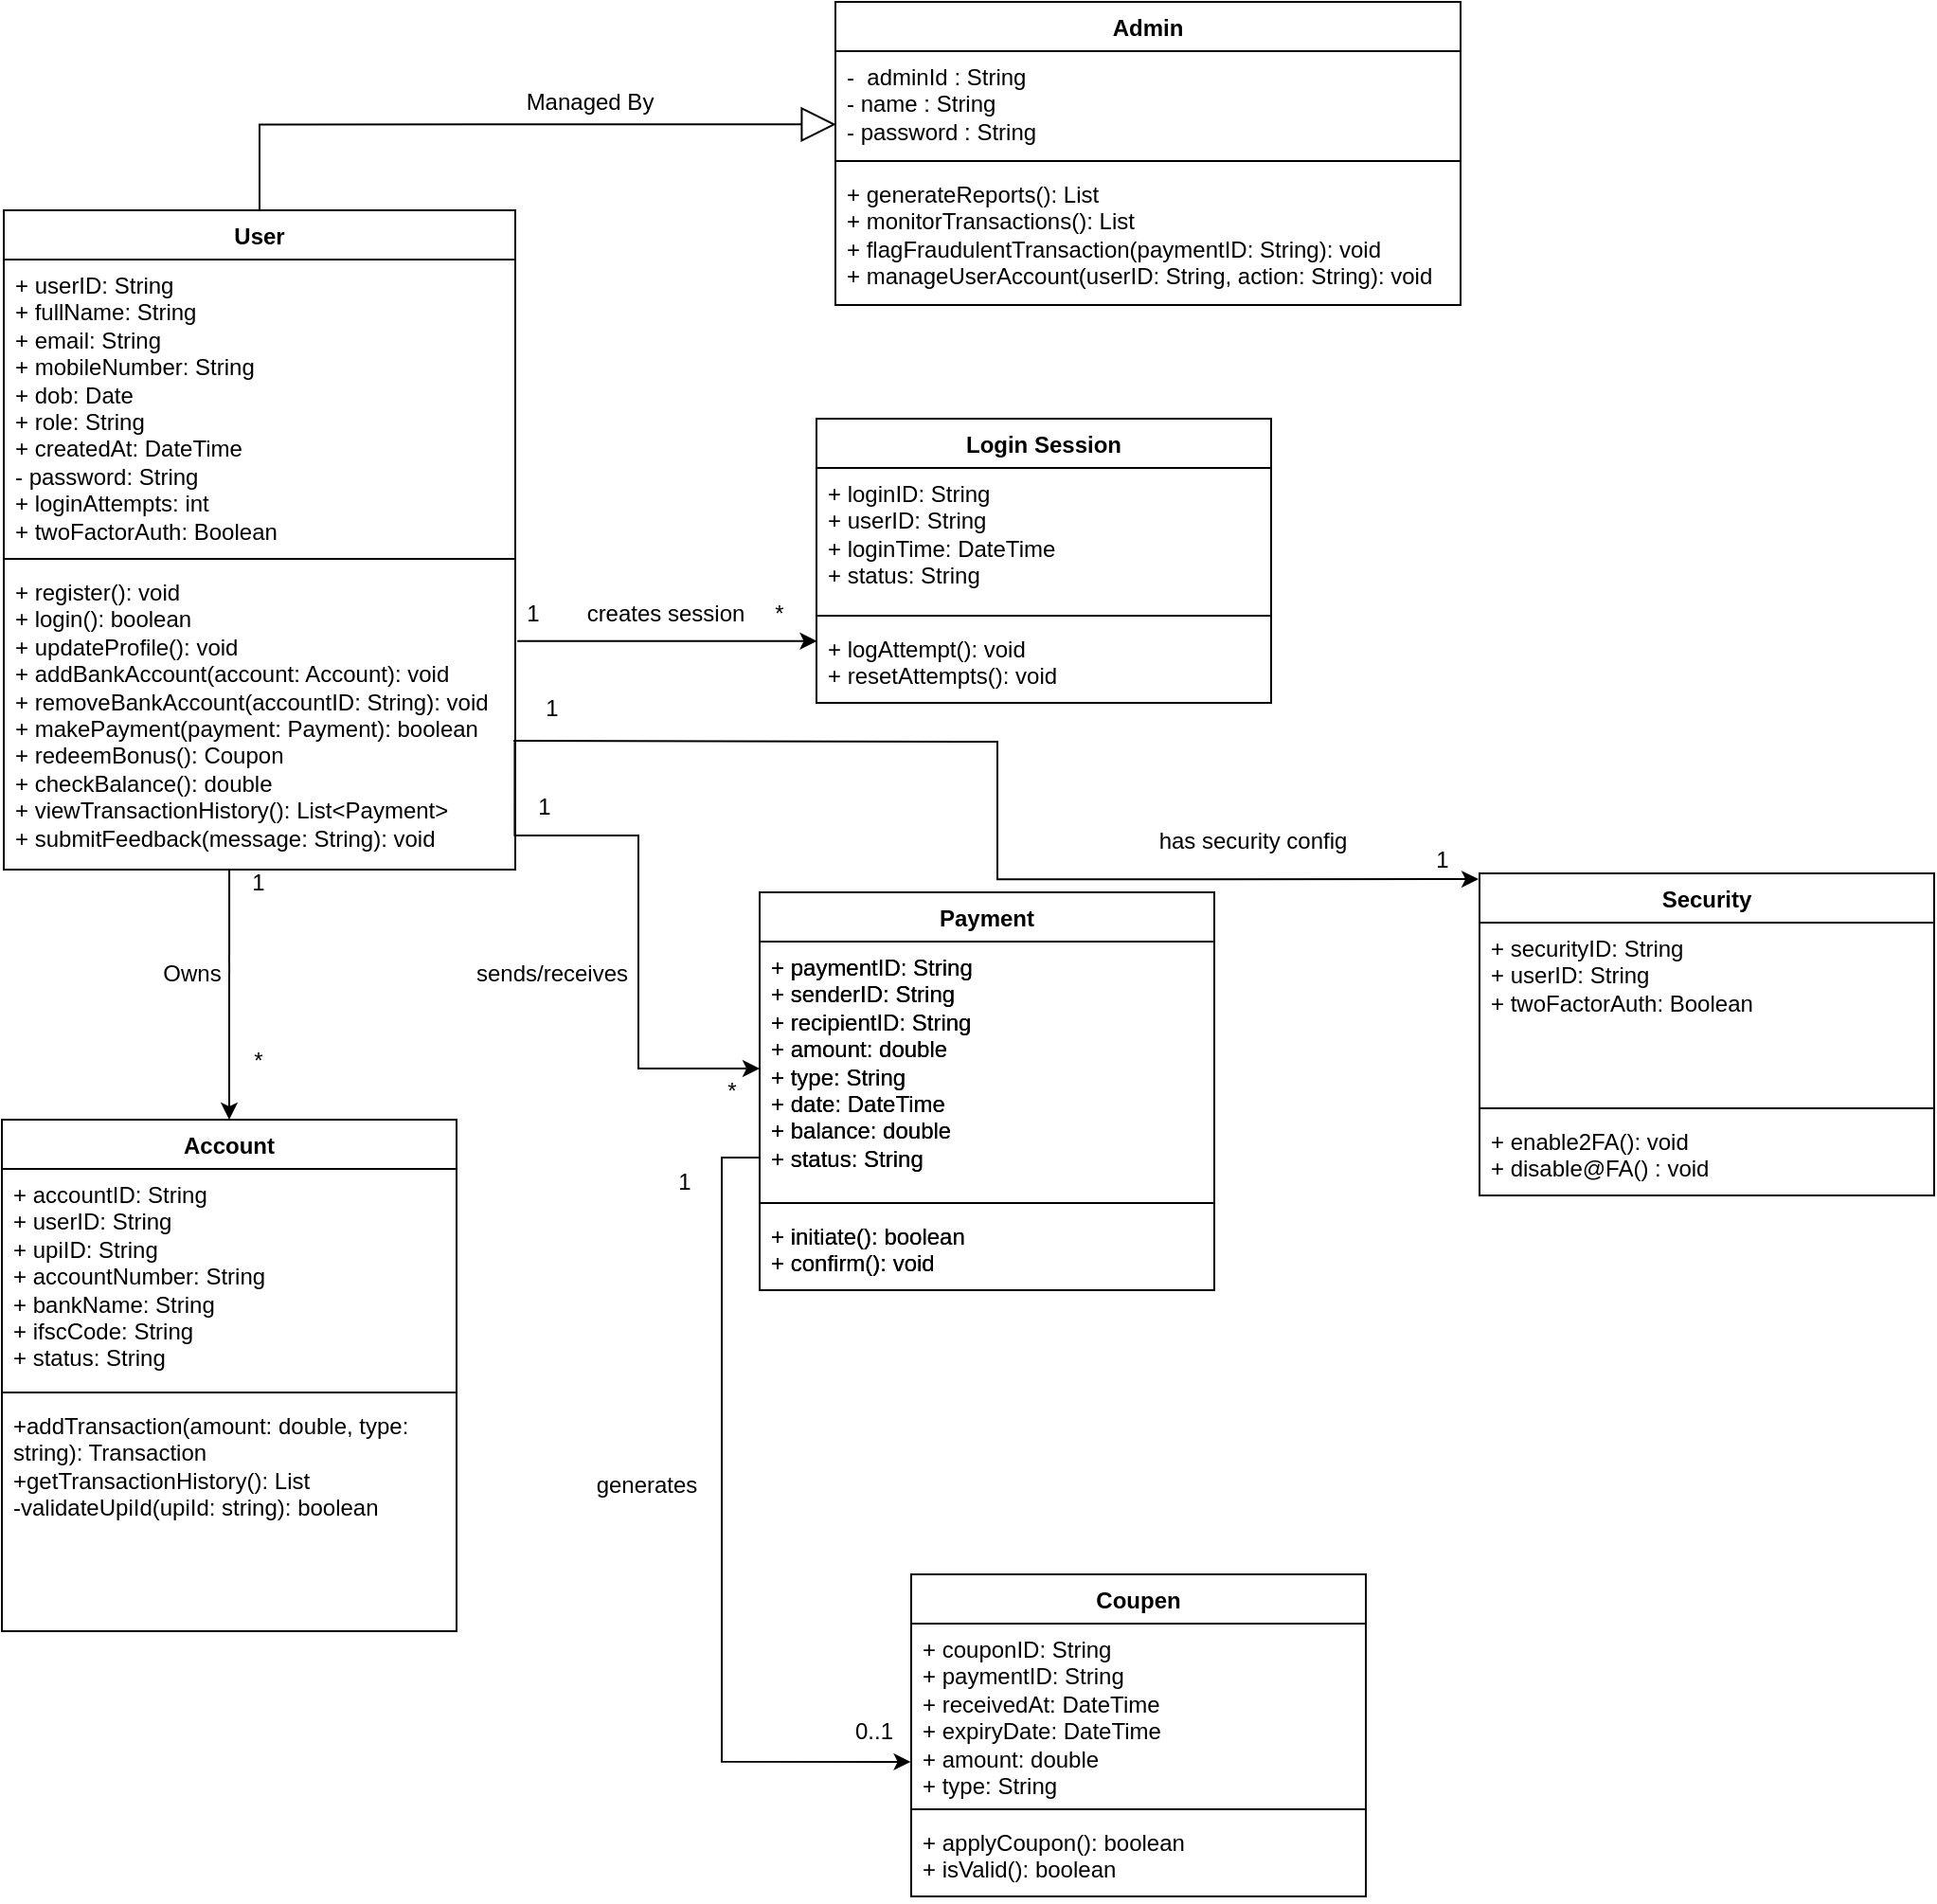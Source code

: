 <mxfile version="21.6.8" type="device">
  <diagram id="C5RBs43oDa-KdzZeNtuy" name="Page-1">
    <mxGraphModel dx="2607" dy="1582" grid="1" gridSize="10" guides="1" tooltips="1" connect="1" arrows="1" fold="1" page="1" pageScale="1" pageWidth="1100" pageHeight="1100" math="0" shadow="0">
      <root>
        <mxCell id="WIyWlLk6GJQsqaUBKTNV-0" />
        <mxCell id="WIyWlLk6GJQsqaUBKTNV-1" parent="WIyWlLk6GJQsqaUBKTNV-0" />
        <mxCell id="NRkzv49CywGWs2XmgbE3-0" value="User" style="swimlane;fontStyle=1;align=center;verticalAlign=top;childLayout=stackLayout;horizontal=1;startSize=26;horizontalStack=0;resizeParent=1;resizeParentMax=0;resizeLast=0;collapsible=1;marginBottom=0;whiteSpace=wrap;html=1;" parent="WIyWlLk6GJQsqaUBKTNV-1" vertex="1">
          <mxGeometry x="41" y="150" width="270" height="348" as="geometry" />
        </mxCell>
        <mxCell id="NRkzv49CywGWs2XmgbE3-1" value="&lt;div&gt;+ userID: String&amp;nbsp;&amp;nbsp;&lt;/div&gt;&lt;div&gt;+ fullName: String&amp;nbsp;&amp;nbsp;&lt;/div&gt;&lt;div&gt;+ email: String&amp;nbsp;&amp;nbsp;&lt;/div&gt;&lt;div&gt;+ mobileNumber: String&amp;nbsp;&amp;nbsp;&lt;/div&gt;&lt;div&gt;+ dob: Date&amp;nbsp;&amp;nbsp;&lt;/div&gt;&lt;div&gt;+ role: String&amp;nbsp;&amp;nbsp;&lt;/div&gt;&lt;div&gt;+ createdAt: DateTime&amp;nbsp;&amp;nbsp;&lt;/div&gt;&lt;div&gt;- password: String&amp;nbsp;&amp;nbsp;&lt;/div&gt;&lt;div&gt;+ loginAttempts: int&amp;nbsp;&amp;nbsp;&lt;/div&gt;&lt;div&gt;+ twoFactorAuth: Boolean&amp;nbsp;&amp;nbsp;&lt;/div&gt;" style="text;strokeColor=none;fillColor=none;align=left;verticalAlign=top;spacingLeft=4;spacingRight=4;overflow=hidden;rotatable=0;points=[[0,0.5],[1,0.5]];portConstraint=eastwest;whiteSpace=wrap;html=1;" parent="NRkzv49CywGWs2XmgbE3-0" vertex="1">
          <mxGeometry y="26" width="270" height="154" as="geometry" />
        </mxCell>
        <mxCell id="NRkzv49CywGWs2XmgbE3-2" value="" style="line;strokeWidth=1;fillColor=none;align=left;verticalAlign=middle;spacingTop=-1;spacingLeft=3;spacingRight=3;rotatable=0;labelPosition=right;points=[];portConstraint=eastwest;strokeColor=inherit;" parent="NRkzv49CywGWs2XmgbE3-0" vertex="1">
          <mxGeometry y="180" width="270" height="8" as="geometry" />
        </mxCell>
        <mxCell id="NRkzv49CywGWs2XmgbE3-3" value="&lt;div&gt;+ register(): void&amp;nbsp;&amp;nbsp;&lt;/div&gt;&lt;div&gt;+ login(): boolean&amp;nbsp;&amp;nbsp;&lt;/div&gt;&lt;div&gt;+ updateProfile(): void&amp;nbsp;&amp;nbsp;&lt;/div&gt;&lt;div&gt;+ addBankAccount(account: Account): void&amp;nbsp;&amp;nbsp;&lt;/div&gt;&lt;div&gt;+ removeBankAccount(accountID: String): void&amp;nbsp;&amp;nbsp;&lt;/div&gt;&lt;div&gt;+ makePayment(payment: Payment): boolean&amp;nbsp;&amp;nbsp;&lt;/div&gt;&lt;div&gt;+ redeemBonus(): Coupon&amp;nbsp;&amp;nbsp;&lt;/div&gt;&lt;div&gt;+ checkBalance(): double&amp;nbsp;&amp;nbsp;&lt;/div&gt;&lt;div&gt;+ viewTransactionHistory(): List&amp;lt;Payment&amp;gt;&amp;nbsp;&amp;nbsp;&lt;/div&gt;&lt;div&gt;+ submitFeedback(message: String): void&amp;nbsp;&amp;nbsp;&lt;/div&gt;" style="text;strokeColor=none;fillColor=none;align=left;verticalAlign=top;spacingLeft=4;spacingRight=4;overflow=hidden;rotatable=0;points=[[0,0.5],[1,0.5]];portConstraint=eastwest;whiteSpace=wrap;html=1;" parent="NRkzv49CywGWs2XmgbE3-0" vertex="1">
          <mxGeometry y="188" width="270" height="160" as="geometry" />
        </mxCell>
        <mxCell id="NRkzv49CywGWs2XmgbE3-11" value="Admin" style="swimlane;fontStyle=1;align=center;verticalAlign=top;childLayout=stackLayout;horizontal=1;startSize=26;horizontalStack=0;resizeParent=1;resizeParentMax=0;resizeLast=0;collapsible=1;marginBottom=0;whiteSpace=wrap;html=1;" parent="WIyWlLk6GJQsqaUBKTNV-1" vertex="1">
          <mxGeometry x="480" y="40" width="330" height="160" as="geometry">
            <mxRectangle x="480" y="120" width="70" height="30" as="alternateBounds" />
          </mxGeometry>
        </mxCell>
        <mxCell id="NRkzv49CywGWs2XmgbE3-12" value="&lt;div&gt;-&amp;nbsp; adminId : String&lt;/div&gt;&lt;div&gt;- name : String&lt;/div&gt;&lt;div&gt;- password : String&lt;/div&gt;&lt;div&gt;&lt;br&gt;&lt;br&gt;&lt;/div&gt;" style="text;strokeColor=none;fillColor=none;align=left;verticalAlign=top;spacingLeft=4;spacingRight=4;overflow=hidden;rotatable=0;points=[[0,0.5],[1,0.5]];portConstraint=eastwest;whiteSpace=wrap;html=1;" parent="NRkzv49CywGWs2XmgbE3-11" vertex="1">
          <mxGeometry y="26" width="330" height="54" as="geometry" />
        </mxCell>
        <mxCell id="NRkzv49CywGWs2XmgbE3-13" value="" style="line;strokeWidth=1;fillColor=none;align=left;verticalAlign=middle;spacingTop=-1;spacingLeft=3;spacingRight=3;rotatable=0;labelPosition=right;points=[];portConstraint=eastwest;strokeColor=inherit;" parent="NRkzv49CywGWs2XmgbE3-11" vertex="1">
          <mxGeometry y="80" width="330" height="8" as="geometry" />
        </mxCell>
        <mxCell id="NRkzv49CywGWs2XmgbE3-14" value="+ generateReports(): List&lt;Report&gt;  &#xa;+ monitorTransactions(): List&lt;Payment&gt;  &#xa;+ flagFraudulentTransaction(paymentID: String): void  &#xa;+ manageUserAccount(userID: String, action: String): void" style="text;strokeColor=none;fillColor=none;align=left;verticalAlign=top;spacingLeft=4;spacingRight=4;overflow=hidden;rotatable=0;points=[[0,0.5],[1,0.5]];portConstraint=eastwest;whiteSpace=wrap;html=1;" parent="NRkzv49CywGWs2XmgbE3-11" vertex="1">
          <mxGeometry y="88" width="330" height="72" as="geometry" />
        </mxCell>
        <mxCell id="NRkzv49CywGWs2XmgbE3-15" value="Account" style="swimlane;fontStyle=1;align=center;verticalAlign=top;childLayout=stackLayout;horizontal=1;startSize=26;horizontalStack=0;resizeParent=1;resizeParentMax=0;resizeLast=0;collapsible=1;marginBottom=0;whiteSpace=wrap;html=1;" parent="WIyWlLk6GJQsqaUBKTNV-1" vertex="1">
          <mxGeometry x="40" y="630" width="240" height="270" as="geometry" />
        </mxCell>
        <mxCell id="NRkzv49CywGWs2XmgbE3-16" value="+ accountID: String  &#xa;+ userID: String  &#xa;+ upiID: String  &#xa;+ accountNumber: String  &#xa;+ bankName: String  &#xa;+ ifscCode: String  &#xa;+ status: String" style="text;strokeColor=none;fillColor=none;align=left;verticalAlign=top;spacingLeft=4;spacingRight=4;overflow=hidden;rotatable=0;points=[[0,0.5],[1,0.5]];portConstraint=eastwest;whiteSpace=wrap;html=1;" parent="NRkzv49CywGWs2XmgbE3-15" vertex="1">
          <mxGeometry y="26" width="240" height="114" as="geometry" />
        </mxCell>
        <mxCell id="NRkzv49CywGWs2XmgbE3-17" value="" style="line;strokeWidth=1;fillColor=none;align=left;verticalAlign=middle;spacingTop=-1;spacingLeft=3;spacingRight=3;rotatable=0;labelPosition=right;points=[];portConstraint=eastwest;strokeColor=inherit;" parent="NRkzv49CywGWs2XmgbE3-15" vertex="1">
          <mxGeometry y="140" width="240" height="8" as="geometry" />
        </mxCell>
        <mxCell id="NRkzv49CywGWs2XmgbE3-18" value="+addTransaction(amount: double, type: string): Transaction&lt;br&gt;+getTransactionHistory(): List&lt;br&gt;-validateUpiId(upiId: string): boolean" style="text;strokeColor=none;fillColor=none;align=left;verticalAlign=top;spacingLeft=4;spacingRight=4;overflow=hidden;rotatable=0;points=[[0,0.5],[1,0.5]];portConstraint=eastwest;whiteSpace=wrap;html=1;" parent="NRkzv49CywGWs2XmgbE3-15" vertex="1">
          <mxGeometry y="148" width="240" height="122" as="geometry" />
        </mxCell>
        <mxCell id="NRkzv49CywGWs2XmgbE3-19" value="Transacttion" style="swimlane;fontStyle=1;align=center;verticalAlign=top;childLayout=stackLayout;horizontal=1;startSize=26;horizontalStack=0;resizeParent=1;resizeParentMax=0;resizeLast=0;collapsible=1;marginBottom=0;whiteSpace=wrap;html=1;" parent="WIyWlLk6GJQsqaUBKTNV-1" vertex="1">
          <mxGeometry x="440" y="510" width="240" height="210" as="geometry" />
        </mxCell>
        <mxCell id="NRkzv49CywGWs2XmgbE3-20" value="+ paymentID: String&amp;nbsp;&amp;nbsp;&lt;br&gt;+ senderID: String&amp;nbsp;&amp;nbsp;&lt;br&gt;+ recipientID: String&amp;nbsp;&amp;nbsp;&lt;br&gt;+ amount: double&amp;nbsp;&amp;nbsp;&lt;br&gt;+ type: String&amp;nbsp; &amp;nbsp; &amp;nbsp; &amp;nbsp;&lt;br&gt;+ date: DateTime&amp;nbsp;&amp;nbsp;&lt;br&gt;+ balance: double&amp;nbsp;&amp;nbsp;&lt;br&gt;+ status: String" style="text;strokeColor=none;fillColor=none;align=left;verticalAlign=top;spacingLeft=4;spacingRight=4;overflow=hidden;rotatable=0;points=[[0,0.5],[1,0.5]];portConstraint=eastwest;whiteSpace=wrap;html=1;" parent="NRkzv49CywGWs2XmgbE3-19" vertex="1">
          <mxGeometry y="26" width="240" height="134" as="geometry" />
        </mxCell>
        <mxCell id="NRkzv49CywGWs2XmgbE3-21" value="" style="line;strokeWidth=1;fillColor=none;align=left;verticalAlign=middle;spacingTop=-1;spacingLeft=3;spacingRight=3;rotatable=0;labelPosition=right;points=[];portConstraint=eastwest;strokeColor=inherit;" parent="NRkzv49CywGWs2XmgbE3-19" vertex="1">
          <mxGeometry y="160" width="240" height="8" as="geometry" />
        </mxCell>
        <mxCell id="NRkzv49CywGWs2XmgbE3-22" value="+ initiate(): boolean  &#xa;+ confirm(): void" style="text;strokeColor=none;fillColor=none;align=left;verticalAlign=top;spacingLeft=4;spacingRight=4;overflow=hidden;rotatable=0;points=[[0,0.5],[1,0.5]];portConstraint=eastwest;whiteSpace=wrap;html=1;" parent="NRkzv49CywGWs2XmgbE3-19" vertex="1">
          <mxGeometry y="168" width="240" height="42" as="geometry" />
        </mxCell>
        <mxCell id="rZOJC6BMClF6EvqpuoxB-2" value="Coupen" style="swimlane;fontStyle=1;align=center;verticalAlign=top;childLayout=stackLayout;horizontal=1;startSize=26;horizontalStack=0;resizeParent=1;resizeParentMax=0;resizeLast=0;collapsible=1;marginBottom=0;whiteSpace=wrap;html=1;" vertex="1" parent="WIyWlLk6GJQsqaUBKTNV-1">
          <mxGeometry x="520" y="870" width="240" height="170" as="geometry" />
        </mxCell>
        <mxCell id="rZOJC6BMClF6EvqpuoxB-3" value="+ couponID: String  &#xa;+ paymentID: String  &#xa;+ receivedAt: DateTime  &#xa;+ expiryDate: DateTime  &#xa;+ amount: double  &#xa;+ type: String" style="text;strokeColor=none;fillColor=none;align=left;verticalAlign=top;spacingLeft=4;spacingRight=4;overflow=hidden;rotatable=0;points=[[0,0.5],[1,0.5]];portConstraint=eastwest;whiteSpace=wrap;html=1;" vertex="1" parent="rZOJC6BMClF6EvqpuoxB-2">
          <mxGeometry y="26" width="240" height="94" as="geometry" />
        </mxCell>
        <mxCell id="rZOJC6BMClF6EvqpuoxB-4" value="" style="line;strokeWidth=1;fillColor=none;align=left;verticalAlign=middle;spacingTop=-1;spacingLeft=3;spacingRight=3;rotatable=0;labelPosition=right;points=[];portConstraint=eastwest;strokeColor=inherit;" vertex="1" parent="rZOJC6BMClF6EvqpuoxB-2">
          <mxGeometry y="120" width="240" height="8" as="geometry" />
        </mxCell>
        <mxCell id="rZOJC6BMClF6EvqpuoxB-5" value="+ applyCoupon(): boolean  &#xa;+ isValid(): boolean" style="text;strokeColor=none;fillColor=none;align=left;verticalAlign=top;spacingLeft=4;spacingRight=4;overflow=hidden;rotatable=0;points=[[0,0.5],[1,0.5]];portConstraint=eastwest;whiteSpace=wrap;html=1;" vertex="1" parent="rZOJC6BMClF6EvqpuoxB-2">
          <mxGeometry y="128" width="240" height="42" as="geometry" />
        </mxCell>
        <mxCell id="rZOJC6BMClF6EvqpuoxB-6" value="Payment" style="swimlane;fontStyle=1;align=center;verticalAlign=top;childLayout=stackLayout;horizontal=1;startSize=26;horizontalStack=0;resizeParent=1;resizeParentMax=0;resizeLast=0;collapsible=1;marginBottom=0;whiteSpace=wrap;html=1;" vertex="1" parent="WIyWlLk6GJQsqaUBKTNV-1">
          <mxGeometry x="440" y="510" width="240" height="210" as="geometry" />
        </mxCell>
        <mxCell id="rZOJC6BMClF6EvqpuoxB-7" value="+ paymentID: String&amp;nbsp;&amp;nbsp;&lt;br&gt;+ senderID: String&amp;nbsp;&amp;nbsp;&lt;br&gt;+ recipientID: String&amp;nbsp;&amp;nbsp;&lt;br&gt;+ amount: double&amp;nbsp;&amp;nbsp;&lt;br&gt;+ type: String&amp;nbsp; &amp;nbsp; &amp;nbsp; &amp;nbsp;&lt;br&gt;+ date: DateTime&amp;nbsp;&amp;nbsp;&lt;br&gt;+ balance: double&amp;nbsp;&amp;nbsp;&lt;br&gt;+ status: String" style="text;strokeColor=none;fillColor=none;align=left;verticalAlign=top;spacingLeft=4;spacingRight=4;overflow=hidden;rotatable=0;points=[[0,0.5],[1,0.5]];portConstraint=eastwest;whiteSpace=wrap;html=1;" vertex="1" parent="rZOJC6BMClF6EvqpuoxB-6">
          <mxGeometry y="26" width="240" height="134" as="geometry" />
        </mxCell>
        <mxCell id="rZOJC6BMClF6EvqpuoxB-8" value="" style="line;strokeWidth=1;fillColor=none;align=left;verticalAlign=middle;spacingTop=-1;spacingLeft=3;spacingRight=3;rotatable=0;labelPosition=right;points=[];portConstraint=eastwest;strokeColor=inherit;" vertex="1" parent="rZOJC6BMClF6EvqpuoxB-6">
          <mxGeometry y="160" width="240" height="8" as="geometry" />
        </mxCell>
        <mxCell id="rZOJC6BMClF6EvqpuoxB-9" value="+ initiate(): boolean  &#xa;+ confirm(): void" style="text;strokeColor=none;fillColor=none;align=left;verticalAlign=top;spacingLeft=4;spacingRight=4;overflow=hidden;rotatable=0;points=[[0,0.5],[1,0.5]];portConstraint=eastwest;whiteSpace=wrap;html=1;" vertex="1" parent="rZOJC6BMClF6EvqpuoxB-6">
          <mxGeometry y="168" width="240" height="42" as="geometry" />
        </mxCell>
        <mxCell id="rZOJC6BMClF6EvqpuoxB-10" value="Login Session" style="swimlane;fontStyle=1;align=center;verticalAlign=top;childLayout=stackLayout;horizontal=1;startSize=26;horizontalStack=0;resizeParent=1;resizeParentMax=0;resizeLast=0;collapsible=1;marginBottom=0;whiteSpace=wrap;html=1;" vertex="1" parent="WIyWlLk6GJQsqaUBKTNV-1">
          <mxGeometry x="470" y="260" width="240" height="150" as="geometry" />
        </mxCell>
        <mxCell id="rZOJC6BMClF6EvqpuoxB-11" value="&lt;div&gt;+ loginID: String&amp;nbsp;&amp;nbsp;&lt;/div&gt;&lt;div&gt;+ userID: String&amp;nbsp;&amp;nbsp;&lt;/div&gt;&lt;div&gt;+ loginTime: DateTime&amp;nbsp;&amp;nbsp;&lt;/div&gt;&lt;div&gt;+ status: String&amp;nbsp;&amp;nbsp;&lt;/div&gt;" style="text;strokeColor=none;fillColor=none;align=left;verticalAlign=top;spacingLeft=4;spacingRight=4;overflow=hidden;rotatable=0;points=[[0,0.5],[1,0.5]];portConstraint=eastwest;whiteSpace=wrap;html=1;" vertex="1" parent="rZOJC6BMClF6EvqpuoxB-10">
          <mxGeometry y="26" width="240" height="74" as="geometry" />
        </mxCell>
        <mxCell id="rZOJC6BMClF6EvqpuoxB-12" value="" style="line;strokeWidth=1;fillColor=none;align=left;verticalAlign=middle;spacingTop=-1;spacingLeft=3;spacingRight=3;rotatable=0;labelPosition=right;points=[];portConstraint=eastwest;strokeColor=inherit;" vertex="1" parent="rZOJC6BMClF6EvqpuoxB-10">
          <mxGeometry y="100" width="240" height="8" as="geometry" />
        </mxCell>
        <mxCell id="rZOJC6BMClF6EvqpuoxB-13" value="+ logAttempt(): void  &#xa;+ resetAttempts(): void" style="text;strokeColor=none;fillColor=none;align=left;verticalAlign=top;spacingLeft=4;spacingRight=4;overflow=hidden;rotatable=0;points=[[0,0.5],[1,0.5]];portConstraint=eastwest;whiteSpace=wrap;html=1;" vertex="1" parent="rZOJC6BMClF6EvqpuoxB-10">
          <mxGeometry y="108" width="240" height="42" as="geometry" />
        </mxCell>
        <mxCell id="rZOJC6BMClF6EvqpuoxB-14" value="Security" style="swimlane;fontStyle=1;align=center;verticalAlign=top;childLayout=stackLayout;horizontal=1;startSize=26;horizontalStack=0;resizeParent=1;resizeParentMax=0;resizeLast=0;collapsible=1;marginBottom=0;whiteSpace=wrap;html=1;" vertex="1" parent="WIyWlLk6GJQsqaUBKTNV-1">
          <mxGeometry x="820" y="500" width="240" height="170" as="geometry" />
        </mxCell>
        <mxCell id="rZOJC6BMClF6EvqpuoxB-15" value="+ securityID: String  &#xa;+ userID: String  &#xa;+ twoFactorAuth: Boolean" style="text;strokeColor=none;fillColor=none;align=left;verticalAlign=top;spacingLeft=4;spacingRight=4;overflow=hidden;rotatable=0;points=[[0,0.5],[1,0.5]];portConstraint=eastwest;whiteSpace=wrap;html=1;" vertex="1" parent="rZOJC6BMClF6EvqpuoxB-14">
          <mxGeometry y="26" width="240" height="94" as="geometry" />
        </mxCell>
        <mxCell id="rZOJC6BMClF6EvqpuoxB-16" value="" style="line;strokeWidth=1;fillColor=none;align=left;verticalAlign=middle;spacingTop=-1;spacingLeft=3;spacingRight=3;rotatable=0;labelPosition=right;points=[];portConstraint=eastwest;strokeColor=inherit;" vertex="1" parent="rZOJC6BMClF6EvqpuoxB-14">
          <mxGeometry y="120" width="240" height="8" as="geometry" />
        </mxCell>
        <mxCell id="rZOJC6BMClF6EvqpuoxB-17" value="+ enable2FA(): void&lt;br&gt;+ disable@FA() : void&amp;nbsp;" style="text;strokeColor=none;fillColor=none;align=left;verticalAlign=top;spacingLeft=4;spacingRight=4;overflow=hidden;rotatable=0;points=[[0,0.5],[1,0.5]];portConstraint=eastwest;whiteSpace=wrap;html=1;" vertex="1" parent="rZOJC6BMClF6EvqpuoxB-14">
          <mxGeometry y="128" width="240" height="42" as="geometry" />
        </mxCell>
        <mxCell id="rZOJC6BMClF6EvqpuoxB-18" value="" style="orthogonalLoop=1;jettySize=auto;html=1;rounded=0;entryX=0.5;entryY=0;entryDx=0;entryDy=0;exitX=0.001;exitY=0.276;exitDx=0;exitDy=0;exitPerimeter=0;" edge="1" parent="WIyWlLk6GJQsqaUBKTNV-1" source="rZOJC6BMClF6EvqpuoxB-19" target="NRkzv49CywGWs2XmgbE3-15">
          <mxGeometry width="80" relative="1" as="geometry">
            <mxPoint x="160" y="500" as="sourcePoint" />
            <mxPoint x="500" y="440" as="targetPoint" />
          </mxGeometry>
        </mxCell>
        <mxCell id="rZOJC6BMClF6EvqpuoxB-19" value="1" style="text;html=1;align=center;verticalAlign=middle;resizable=0;points=[];autosize=1;strokeColor=none;fillColor=none;" vertex="1" parent="WIyWlLk6GJQsqaUBKTNV-1">
          <mxGeometry x="160" y="490" width="30" height="30" as="geometry" />
        </mxCell>
        <mxCell id="rZOJC6BMClF6EvqpuoxB-20" value="*" style="text;html=1;align=center;verticalAlign=middle;resizable=0;points=[];autosize=1;strokeColor=none;fillColor=none;" vertex="1" parent="WIyWlLk6GJQsqaUBKTNV-1">
          <mxGeometry x="160" y="584" width="30" height="30" as="geometry" />
        </mxCell>
        <mxCell id="rZOJC6BMClF6EvqpuoxB-21" value="" style="edgeStyle=orthogonalEdgeStyle;orthogonalLoop=1;jettySize=auto;html=1;rounded=0;exitX=0.999;exitY=0.579;exitDx=0;exitDy=0;exitPerimeter=0;" edge="1" parent="WIyWlLk6GJQsqaUBKTNV-1" source="NRkzv49CywGWs2XmgbE3-3" target="rZOJC6BMClF6EvqpuoxB-7">
          <mxGeometry width="80" relative="1" as="geometry">
            <mxPoint x="320" y="430" as="sourcePoint" />
            <mxPoint x="500" y="420" as="targetPoint" />
            <Array as="points">
              <mxPoint x="311" y="480" />
              <mxPoint x="376" y="480" />
              <mxPoint x="376" y="603" />
            </Array>
          </mxGeometry>
        </mxCell>
        <mxCell id="rZOJC6BMClF6EvqpuoxB-22" value="1" style="text;html=1;align=center;verticalAlign=middle;resizable=0;points=[];autosize=1;strokeColor=none;fillColor=none;" vertex="1" parent="WIyWlLk6GJQsqaUBKTNV-1">
          <mxGeometry x="311" y="450" width="30" height="30" as="geometry" />
        </mxCell>
        <mxCell id="rZOJC6BMClF6EvqpuoxB-23" value="*" style="text;html=1;align=center;verticalAlign=middle;resizable=0;points=[];autosize=1;strokeColor=none;fillColor=none;" vertex="1" parent="WIyWlLk6GJQsqaUBKTNV-1">
          <mxGeometry x="410" y="600" width="30" height="30" as="geometry" />
        </mxCell>
        <mxCell id="rZOJC6BMClF6EvqpuoxB-24" value="" style="edgeStyle=none;orthogonalLoop=1;jettySize=auto;html=1;rounded=0;exitX=1.004;exitY=0.246;exitDx=0;exitDy=0;exitPerimeter=0;entryX=0.001;entryY=0.224;entryDx=0;entryDy=0;entryPerimeter=0;" edge="1" parent="WIyWlLk6GJQsqaUBKTNV-1" source="NRkzv49CywGWs2XmgbE3-3" target="rZOJC6BMClF6EvqpuoxB-13">
          <mxGeometry width="80" relative="1" as="geometry">
            <mxPoint x="370" y="370" as="sourcePoint" />
            <mxPoint x="450" y="370" as="targetPoint" />
            <Array as="points" />
          </mxGeometry>
        </mxCell>
        <mxCell id="rZOJC6BMClF6EvqpuoxB-25" value="1" style="text;html=1;align=center;verticalAlign=middle;resizable=0;points=[];autosize=1;strokeColor=none;fillColor=none;" vertex="1" parent="WIyWlLk6GJQsqaUBKTNV-1">
          <mxGeometry x="305" y="348" width="30" height="30" as="geometry" />
        </mxCell>
        <mxCell id="rZOJC6BMClF6EvqpuoxB-26" value="*" style="text;html=1;align=center;verticalAlign=middle;resizable=0;points=[];autosize=1;strokeColor=none;fillColor=none;" vertex="1" parent="WIyWlLk6GJQsqaUBKTNV-1">
          <mxGeometry x="435" y="348" width="30" height="30" as="geometry" />
        </mxCell>
        <mxCell id="rZOJC6BMClF6EvqpuoxB-27" value="" style="edgeStyle=orthogonalEdgeStyle;orthogonalLoop=1;jettySize=auto;html=1;rounded=0;exitX=0;exitY=0.851;exitDx=0;exitDy=0;exitPerimeter=0;entryX=-0.001;entryY=0.776;entryDx=0;entryDy=0;entryPerimeter=0;" edge="1" parent="WIyWlLk6GJQsqaUBKTNV-1" source="rZOJC6BMClF6EvqpuoxB-7" target="rZOJC6BMClF6EvqpuoxB-3">
          <mxGeometry width="80" relative="1" as="geometry">
            <mxPoint x="340" y="750" as="sourcePoint" />
            <mxPoint x="420" y="750" as="targetPoint" />
          </mxGeometry>
        </mxCell>
        <mxCell id="rZOJC6BMClF6EvqpuoxB-29" value="" style="edgeStyle=orthogonalEdgeStyle;orthogonalLoop=1;jettySize=auto;html=1;rounded=0;entryX=-0.002;entryY=0.018;entryDx=0;entryDy=0;entryPerimeter=0;" edge="1" parent="WIyWlLk6GJQsqaUBKTNV-1" target="rZOJC6BMClF6EvqpuoxB-14">
          <mxGeometry width="80" relative="1" as="geometry">
            <mxPoint x="310" y="430" as="sourcePoint" />
            <mxPoint x="420" y="400" as="targetPoint" />
          </mxGeometry>
        </mxCell>
        <mxCell id="rZOJC6BMClF6EvqpuoxB-30" value="" style="endArrow=block;endSize=16;endFill=0;html=1;rounded=0;exitX=0.5;exitY=0;exitDx=0;exitDy=0;entryX=0.001;entryY=0.716;entryDx=0;entryDy=0;edgeStyle=orthogonalEdgeStyle;entryPerimeter=0;" edge="1" parent="WIyWlLk6GJQsqaUBKTNV-1" source="NRkzv49CywGWs2XmgbE3-0" target="NRkzv49CywGWs2XmgbE3-12">
          <mxGeometry width="160" relative="1" as="geometry">
            <mxPoint x="430" y="470" as="sourcePoint" />
            <mxPoint x="270" y="470" as="targetPoint" />
          </mxGeometry>
        </mxCell>
        <mxCell id="rZOJC6BMClF6EvqpuoxB-31" value="Managed By" style="text;html=1;align=center;verticalAlign=middle;resizable=0;points=[];autosize=1;strokeColor=none;fillColor=none;" vertex="1" parent="WIyWlLk6GJQsqaUBKTNV-1">
          <mxGeometry x="305" y="78" width="90" height="30" as="geometry" />
        </mxCell>
        <mxCell id="rZOJC6BMClF6EvqpuoxB-32" value="Owns" style="text;html=1;align=center;verticalAlign=middle;resizable=0;points=[];autosize=1;strokeColor=none;fillColor=none;" vertex="1" parent="WIyWlLk6GJQsqaUBKTNV-1">
          <mxGeometry x="115" y="538" width="50" height="30" as="geometry" />
        </mxCell>
        <mxCell id="rZOJC6BMClF6EvqpuoxB-33" value="sends/receives" style="text;html=1;align=center;verticalAlign=middle;resizable=0;points=[];autosize=1;strokeColor=none;fillColor=none;" vertex="1" parent="WIyWlLk6GJQsqaUBKTNV-1">
          <mxGeometry x="280" y="538" width="100" height="30" as="geometry" />
        </mxCell>
        <mxCell id="rZOJC6BMClF6EvqpuoxB-34" value="generates" style="text;html=1;align=center;verticalAlign=middle;resizable=0;points=[];autosize=1;strokeColor=none;fillColor=none;" vertex="1" parent="WIyWlLk6GJQsqaUBKTNV-1">
          <mxGeometry x="340" y="808" width="80" height="30" as="geometry" />
        </mxCell>
        <mxCell id="rZOJC6BMClF6EvqpuoxB-35" value="1" style="text;html=1;align=center;verticalAlign=middle;resizable=0;points=[];autosize=1;strokeColor=none;fillColor=none;" vertex="1" parent="WIyWlLk6GJQsqaUBKTNV-1">
          <mxGeometry x="385" y="648" width="30" height="30" as="geometry" />
        </mxCell>
        <mxCell id="rZOJC6BMClF6EvqpuoxB-36" value="0..1" style="text;html=1;align=center;verticalAlign=middle;resizable=0;points=[];autosize=1;strokeColor=none;fillColor=none;" vertex="1" parent="WIyWlLk6GJQsqaUBKTNV-1">
          <mxGeometry x="480" y="938" width="40" height="30" as="geometry" />
        </mxCell>
        <mxCell id="rZOJC6BMClF6EvqpuoxB-37" value="creates session" style="text;html=1;align=center;verticalAlign=middle;resizable=0;points=[];autosize=1;strokeColor=none;fillColor=none;" vertex="1" parent="WIyWlLk6GJQsqaUBKTNV-1">
          <mxGeometry x="335" y="348" width="110" height="30" as="geometry" />
        </mxCell>
        <mxCell id="rZOJC6BMClF6EvqpuoxB-38" value="has security config" style="text;html=1;align=center;verticalAlign=middle;resizable=0;points=[];autosize=1;strokeColor=none;fillColor=none;" vertex="1" parent="WIyWlLk6GJQsqaUBKTNV-1">
          <mxGeometry x="640" y="468" width="120" height="30" as="geometry" />
        </mxCell>
        <mxCell id="rZOJC6BMClF6EvqpuoxB-39" value="1" style="text;html=1;align=center;verticalAlign=middle;resizable=0;points=[];autosize=1;strokeColor=none;fillColor=none;" vertex="1" parent="WIyWlLk6GJQsqaUBKTNV-1">
          <mxGeometry x="785" y="478" width="30" height="30" as="geometry" />
        </mxCell>
        <mxCell id="rZOJC6BMClF6EvqpuoxB-42" value="1" style="text;html=1;align=center;verticalAlign=middle;resizable=0;points=[];autosize=1;strokeColor=none;fillColor=none;" vertex="1" parent="WIyWlLk6GJQsqaUBKTNV-1">
          <mxGeometry x="315" y="398" width="30" height="30" as="geometry" />
        </mxCell>
      </root>
    </mxGraphModel>
  </diagram>
</mxfile>
